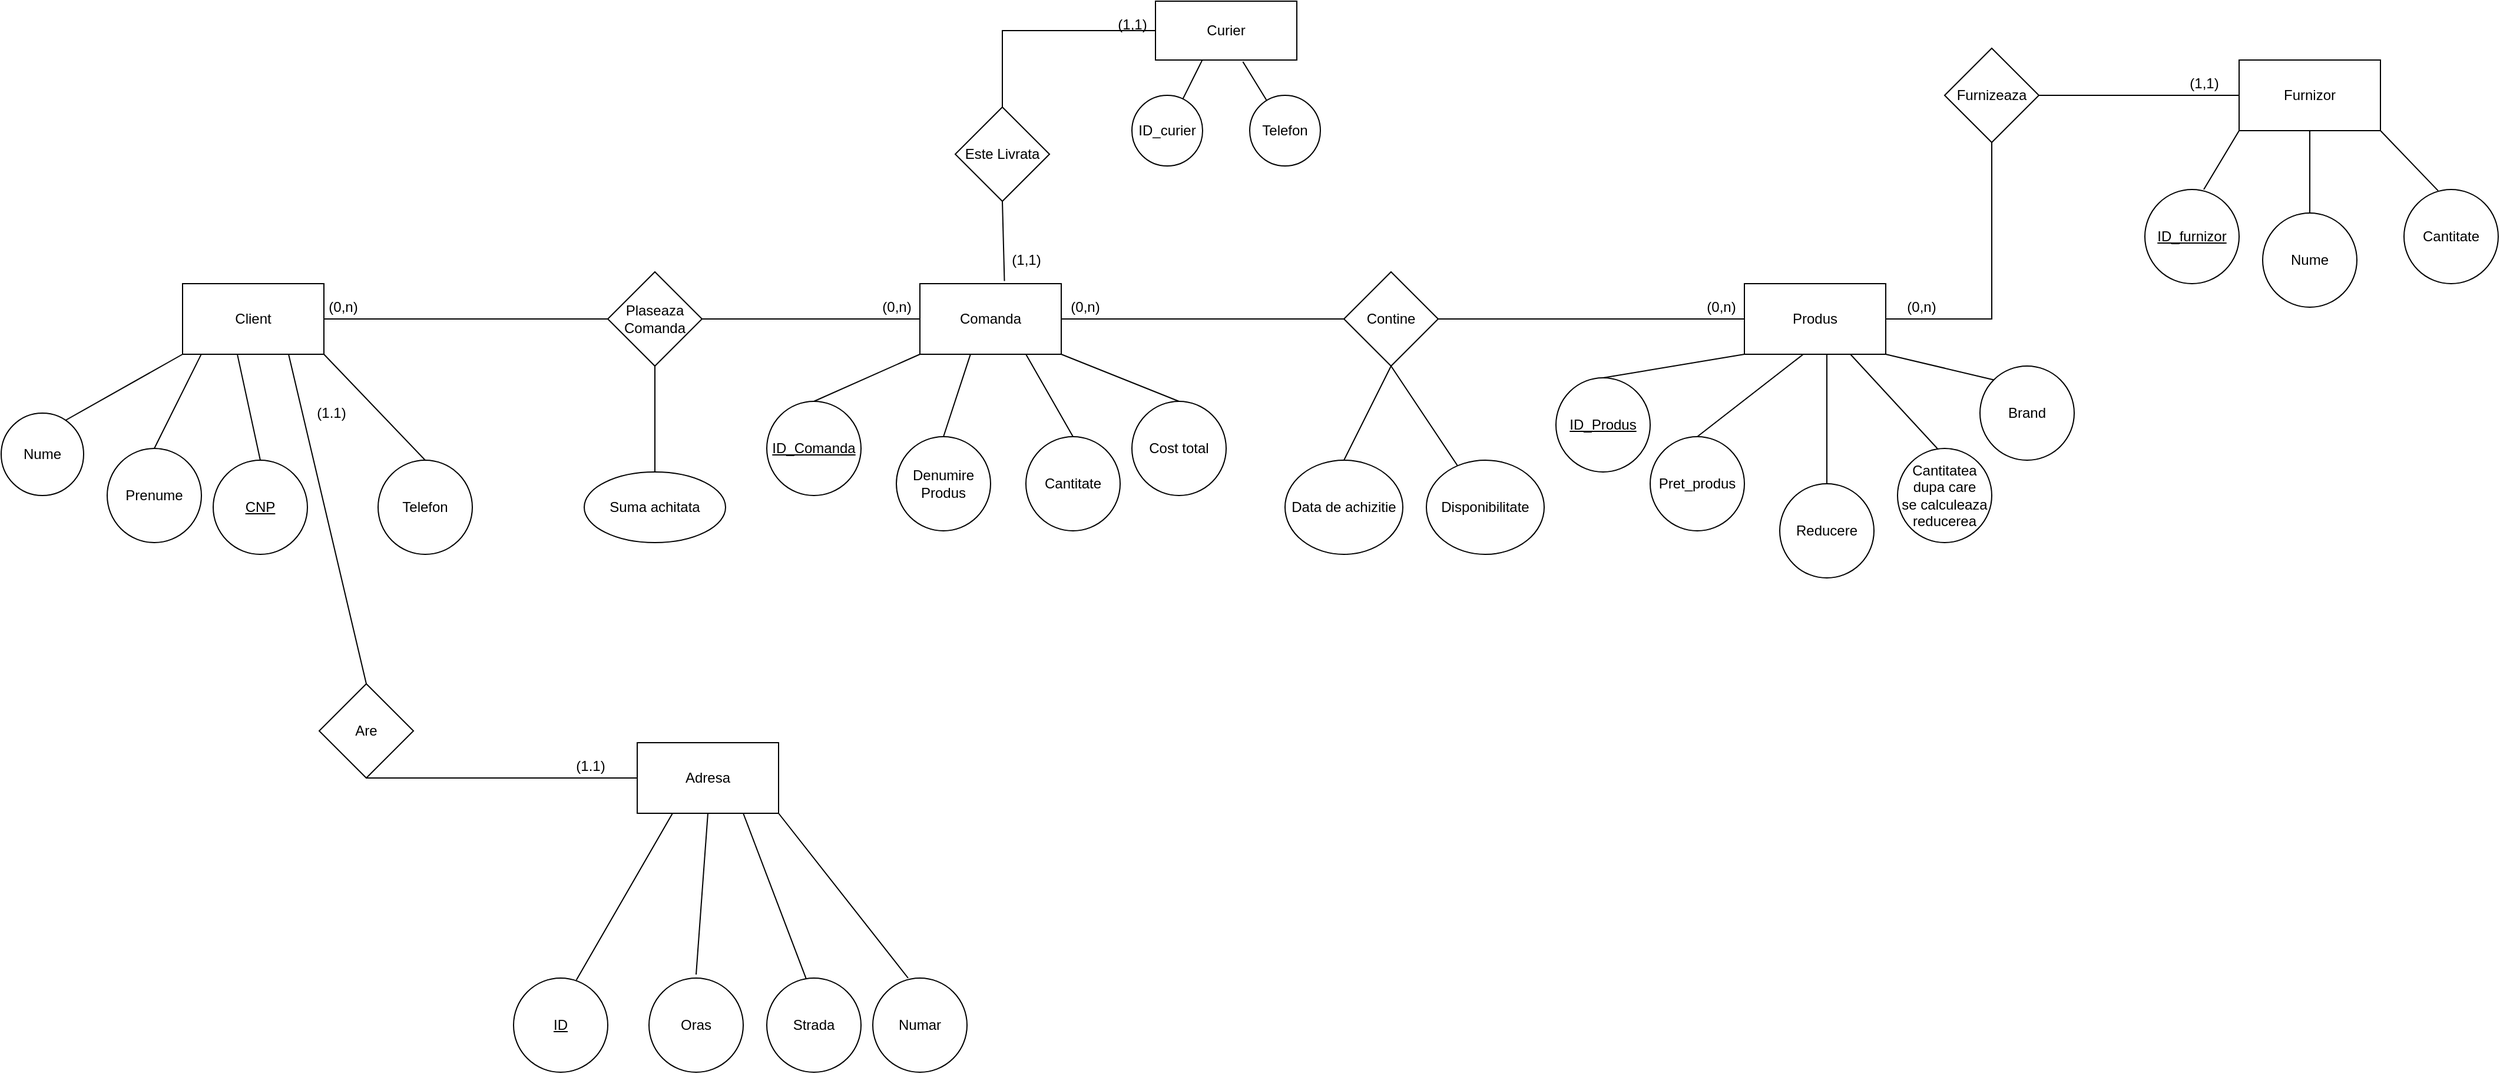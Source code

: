 <mxfile version="15.9.4" type="device"><diagram id="T-nHLScvhgftjkw42L9k" name="Page-1"><mxGraphModel dx="2145" dy="587" grid="1" gridSize="10" guides="1" tooltips="1" connect="1" arrows="1" fold="1" page="1" pageScale="1" pageWidth="1169" pageHeight="1654" math="0" shadow="0"><root><mxCell id="0"/><mxCell id="1" parent="0"/><mxCell id="RXvz0iFONWIlw3s_YX0Y-1" value="Client" style="rounded=0;whiteSpace=wrap;html=1;" parent="1" vertex="1"><mxGeometry x="-986" y="250" width="120" height="60" as="geometry"/></mxCell><mxCell id="RXvz0iFONWIlw3s_YX0Y-3" value="" style="endArrow=none;html=1;rounded=0;entryX=0;entryY=1;entryDx=0;entryDy=0;" parent="1" target="RXvz0iFONWIlw3s_YX0Y-1" edge="1"><mxGeometry width="50" height="50" relative="1" as="geometry"><mxPoint x="-1110" y="380" as="sourcePoint"/><mxPoint x="-800" y="380" as="targetPoint"/></mxGeometry></mxCell><mxCell id="RXvz0iFONWIlw3s_YX0Y-4" value="Nume" style="ellipse;whiteSpace=wrap;html=1;aspect=fixed;" parent="1" vertex="1"><mxGeometry x="-1140" y="360" width="70" height="70" as="geometry"/></mxCell><mxCell id="RXvz0iFONWIlw3s_YX0Y-5" value="Prenume" style="ellipse;whiteSpace=wrap;html=1;aspect=fixed;" parent="1" vertex="1"><mxGeometry x="-1050" y="390" width="80" height="80" as="geometry"/></mxCell><mxCell id="RXvz0iFONWIlw3s_YX0Y-6" value="" style="endArrow=none;html=1;rounded=0;entryX=0.133;entryY=0.997;entryDx=0;entryDy=0;entryPerimeter=0;exitX=0.5;exitY=0;exitDx=0;exitDy=0;" parent="1" source="RXvz0iFONWIlw3s_YX0Y-5" target="RXvz0iFONWIlw3s_YX0Y-1" edge="1"><mxGeometry width="50" height="50" relative="1" as="geometry"><mxPoint x="-850" y="430" as="sourcePoint"/><mxPoint x="-800" y="380" as="targetPoint"/></mxGeometry></mxCell><mxCell id="RXvz0iFONWIlw3s_YX0Y-7" value="" style="endArrow=none;html=1;rounded=0;entryX=0.387;entryY=0.997;entryDx=0;entryDy=0;entryPerimeter=0;" parent="1" target="RXvz0iFONWIlw3s_YX0Y-1" edge="1"><mxGeometry width="50" height="50" relative="1" as="geometry"><mxPoint x="-920" y="400" as="sourcePoint"/><mxPoint x="-800" y="380" as="targetPoint"/></mxGeometry></mxCell><mxCell id="RXvz0iFONWIlw3s_YX0Y-8" value="&lt;u&gt;CNP&lt;/u&gt;" style="ellipse;whiteSpace=wrap;html=1;aspect=fixed;" parent="1" vertex="1"><mxGeometry x="-960" y="400" width="80" height="80" as="geometry"/></mxCell><mxCell id="RXvz0iFONWIlw3s_YX0Y-11" value="Telefon" style="ellipse;whiteSpace=wrap;html=1;aspect=fixed;" parent="1" vertex="1"><mxGeometry x="-820" y="400" width="80" height="80" as="geometry"/></mxCell><mxCell id="RXvz0iFONWIlw3s_YX0Y-12" value="" style="endArrow=none;html=1;rounded=0;entryX=1;entryY=1;entryDx=0;entryDy=0;exitX=0.5;exitY=0;exitDx=0;exitDy=0;" parent="1" source="RXvz0iFONWIlw3s_YX0Y-11" target="RXvz0iFONWIlw3s_YX0Y-1" edge="1"><mxGeometry width="50" height="50" relative="1" as="geometry"><mxPoint x="-700" y="430" as="sourcePoint"/><mxPoint x="-650" y="380" as="targetPoint"/></mxGeometry></mxCell><mxCell id="59PxVOADyfkLFzRVjyVY-1" value="Plaseaza&lt;br&gt;Comanda" style="rhombus;whiteSpace=wrap;html=1;" parent="1" vertex="1"><mxGeometry x="-625" y="240" width="80" height="80" as="geometry"/></mxCell><mxCell id="59PxVOADyfkLFzRVjyVY-2" value="" style="endArrow=none;html=1;rounded=0;entryX=1;entryY=0.5;entryDx=0;entryDy=0;" parent="1" source="59PxVOADyfkLFzRVjyVY-1" target="RXvz0iFONWIlw3s_YX0Y-1" edge="1"><mxGeometry width="50" height="50" relative="1" as="geometry"><mxPoint x="-550" y="360" as="sourcePoint"/><mxPoint x="-500" y="310" as="targetPoint"/></mxGeometry></mxCell><mxCell id="59PxVOADyfkLFzRVjyVY-3" value="(0,n)" style="text;html=1;align=center;verticalAlign=middle;resizable=0;points=[];autosize=1;strokeColor=none;fillColor=none;" parent="1" vertex="1"><mxGeometry x="-870" y="260" width="40" height="20" as="geometry"/></mxCell><mxCell id="59PxVOADyfkLFzRVjyVY-4" value="" style="endArrow=none;html=1;rounded=0;entryX=1;entryY=0.5;entryDx=0;entryDy=0;exitX=0;exitY=0.5;exitDx=0;exitDy=0;" parent="1" source="59PxVOADyfkLFzRVjyVY-5" target="59PxVOADyfkLFzRVjyVY-1" edge="1"><mxGeometry width="50" height="50" relative="1" as="geometry"><mxPoint x="-420" y="280" as="sourcePoint"/><mxPoint x="-500" y="300" as="targetPoint"/></mxGeometry></mxCell><mxCell id="59PxVOADyfkLFzRVjyVY-5" value="Comanda" style="rounded=0;whiteSpace=wrap;html=1;" parent="1" vertex="1"><mxGeometry x="-360" y="250" width="120" height="60" as="geometry"/></mxCell><mxCell id="59PxVOADyfkLFzRVjyVY-6" value="(0,n)" style="text;html=1;align=center;verticalAlign=middle;resizable=0;points=[];autosize=1;strokeColor=none;fillColor=none;" parent="1" vertex="1"><mxGeometry x="-400" y="260" width="40" height="20" as="geometry"/></mxCell><mxCell id="59PxVOADyfkLFzRVjyVY-7" value="&lt;u&gt;ID_Comanda&lt;/u&gt;" style="ellipse;whiteSpace=wrap;html=1;aspect=fixed;" parent="1" vertex="1"><mxGeometry x="-490" y="350" width="80" height="80" as="geometry"/></mxCell><mxCell id="59PxVOADyfkLFzRVjyVY-8" value="" style="endArrow=none;html=1;rounded=0;entryX=0;entryY=1;entryDx=0;entryDy=0;exitX=0.5;exitY=0;exitDx=0;exitDy=0;" parent="1" source="59PxVOADyfkLFzRVjyVY-7" target="59PxVOADyfkLFzRVjyVY-5" edge="1"><mxGeometry width="50" height="50" relative="1" as="geometry"><mxPoint x="-550" y="350" as="sourcePoint"/><mxPoint x="-500" y="300" as="targetPoint"/></mxGeometry></mxCell><mxCell id="59PxVOADyfkLFzRVjyVY-9" value="Denumire&lt;br&gt;Produs" style="ellipse;whiteSpace=wrap;html=1;aspect=fixed;" parent="1" vertex="1"><mxGeometry x="-380" y="380" width="80" height="80" as="geometry"/></mxCell><mxCell id="59PxVOADyfkLFzRVjyVY-10" value="" style="endArrow=none;html=1;rounded=0;entryX=0.358;entryY=0.999;entryDx=0;entryDy=0;entryPerimeter=0;" parent="1" target="59PxVOADyfkLFzRVjyVY-5" edge="1"><mxGeometry width="50" height="50" relative="1" as="geometry"><mxPoint x="-340" y="380" as="sourcePoint"/><mxPoint x="-500" y="290" as="targetPoint"/></mxGeometry></mxCell><mxCell id="59PxVOADyfkLFzRVjyVY-11" value="Cantitate" style="ellipse;whiteSpace=wrap;html=1;aspect=fixed;" parent="1" vertex="1"><mxGeometry x="-270" y="380" width="80" height="80" as="geometry"/></mxCell><mxCell id="59PxVOADyfkLFzRVjyVY-12" value="" style="endArrow=none;html=1;rounded=0;entryX=0.75;entryY=1;entryDx=0;entryDy=0;exitX=0.5;exitY=0;exitDx=0;exitDy=0;" parent="1" source="59PxVOADyfkLFzRVjyVY-11" target="59PxVOADyfkLFzRVjyVY-5" edge="1"><mxGeometry width="50" height="50" relative="1" as="geometry"><mxPoint x="-550" y="340" as="sourcePoint"/><mxPoint x="-500" y="290" as="targetPoint"/></mxGeometry></mxCell><mxCell id="1Xeejc6LUMgVNZiLQvCm-1" value="Cost total" style="ellipse;whiteSpace=wrap;html=1;aspect=fixed;" parent="1" vertex="1"><mxGeometry x="-180" y="350" width="80" height="80" as="geometry"/></mxCell><mxCell id="1Xeejc6LUMgVNZiLQvCm-2" value="" style="endArrow=none;html=1;rounded=0;entryX=0.5;entryY=0;entryDx=0;entryDy=0;exitX=1;exitY=1;exitDx=0;exitDy=0;" parent="1" source="59PxVOADyfkLFzRVjyVY-5" target="1Xeejc6LUMgVNZiLQvCm-1" edge="1"><mxGeometry width="50" height="50" relative="1" as="geometry"><mxPoint x="-380" y="330" as="sourcePoint"/><mxPoint x="-330" y="280" as="targetPoint"/></mxGeometry></mxCell><mxCell id="1Xeejc6LUMgVNZiLQvCm-3" value="Produs" style="rounded=0;whiteSpace=wrap;html=1;" parent="1" vertex="1"><mxGeometry x="340" y="250" width="120" height="60" as="geometry"/></mxCell><mxCell id="1Xeejc6LUMgVNZiLQvCm-4" value="Contine" style="rhombus;whiteSpace=wrap;html=1;" parent="1" vertex="1"><mxGeometry y="240" width="80" height="80" as="geometry"/></mxCell><mxCell id="1Xeejc6LUMgVNZiLQvCm-5" value="" style="endArrow=none;html=1;rounded=0;exitX=1;exitY=0.5;exitDx=0;exitDy=0;entryX=0;entryY=0.5;entryDx=0;entryDy=0;" parent="1" source="59PxVOADyfkLFzRVjyVY-5" target="1Xeejc6LUMgVNZiLQvCm-4" edge="1"><mxGeometry width="50" height="50" relative="1" as="geometry"><mxPoint x="-40" y="330" as="sourcePoint"/><mxPoint x="-40" y="280" as="targetPoint"/></mxGeometry></mxCell><mxCell id="1Xeejc6LUMgVNZiLQvCm-6" value="" style="endArrow=none;html=1;rounded=0;entryX=0;entryY=0.5;entryDx=0;entryDy=0;exitX=1;exitY=0.5;exitDx=0;exitDy=0;" parent="1" source="1Xeejc6LUMgVNZiLQvCm-4" target="1Xeejc6LUMgVNZiLQvCm-3" edge="1"><mxGeometry width="50" height="50" relative="1" as="geometry"><mxPoint x="190" y="280" as="sourcePoint"/><mxPoint x="430" y="300" as="targetPoint"/></mxGeometry></mxCell><mxCell id="1Xeejc6LUMgVNZiLQvCm-7" value="(0,n)" style="text;html=1;align=center;verticalAlign=middle;resizable=0;points=[];autosize=1;strokeColor=none;fillColor=none;" parent="1" vertex="1"><mxGeometry x="-240" y="260" width="40" height="20" as="geometry"/></mxCell><mxCell id="1Xeejc6LUMgVNZiLQvCm-8" value="(0,n)" style="text;html=1;align=center;verticalAlign=middle;resizable=0;points=[];autosize=1;strokeColor=none;fillColor=none;" parent="1" vertex="1"><mxGeometry x="300" y="260" width="40" height="20" as="geometry"/></mxCell><mxCell id="1Xeejc6LUMgVNZiLQvCm-10" value="&lt;u&gt;ID_Produs&lt;/u&gt;" style="ellipse;whiteSpace=wrap;html=1;aspect=fixed;" parent="1" vertex="1"><mxGeometry x="180" y="330" width="80" height="80" as="geometry"/></mxCell><mxCell id="1Xeejc6LUMgVNZiLQvCm-11" value="Pret_produs" style="ellipse;whiteSpace=wrap;html=1;aspect=fixed;" parent="1" vertex="1"><mxGeometry x="260" y="380" width="80" height="80" as="geometry"/></mxCell><mxCell id="1Xeejc6LUMgVNZiLQvCm-12" value="Reducere" style="ellipse;whiteSpace=wrap;html=1;aspect=fixed;" parent="1" vertex="1"><mxGeometry x="370" y="420" width="80" height="80" as="geometry"/></mxCell><mxCell id="1Xeejc6LUMgVNZiLQvCm-13" value="" style="endArrow=none;html=1;rounded=0;entryX=0;entryY=1;entryDx=0;entryDy=0;exitX=0.5;exitY=0;exitDx=0;exitDy=0;" parent="1" source="1Xeejc6LUMgVNZiLQvCm-10" target="1Xeejc6LUMgVNZiLQvCm-3" edge="1"><mxGeometry width="50" height="50" relative="1" as="geometry"><mxPoint x="160" y="330" as="sourcePoint"/><mxPoint x="210" y="280" as="targetPoint"/></mxGeometry></mxCell><mxCell id="1Xeejc6LUMgVNZiLQvCm-14" value="" style="endArrow=none;html=1;rounded=0;exitX=0.5;exitY=0;exitDx=0;exitDy=0;" parent="1" source="1Xeejc6LUMgVNZiLQvCm-11" edge="1"><mxGeometry width="50" height="50" relative="1" as="geometry"><mxPoint x="160" y="330" as="sourcePoint"/><mxPoint x="390" y="310" as="targetPoint"/></mxGeometry></mxCell><mxCell id="1Xeejc6LUMgVNZiLQvCm-15" value="" style="endArrow=none;html=1;rounded=0;exitX=0.5;exitY=0;exitDx=0;exitDy=0;" parent="1" source="1Xeejc6LUMgVNZiLQvCm-12" edge="1"><mxGeometry width="50" height="50" relative="1" as="geometry"><mxPoint x="160" y="330" as="sourcePoint"/><mxPoint x="410" y="310" as="targetPoint"/></mxGeometry></mxCell><mxCell id="1Xeejc6LUMgVNZiLQvCm-16" value="Cantitatea&lt;br&gt;dupa care&lt;br&gt;se calculeaza&lt;br&gt;reducerea" style="ellipse;whiteSpace=wrap;html=1;aspect=fixed;" parent="1" vertex="1"><mxGeometry x="470" y="390" width="80" height="80" as="geometry"/></mxCell><mxCell id="1Xeejc6LUMgVNZiLQvCm-17" value="" style="endArrow=none;html=1;rounded=0;entryX=0.422;entryY=0;entryDx=0;entryDy=0;entryPerimeter=0;exitX=0.75;exitY=1;exitDx=0;exitDy=0;" parent="1" source="1Xeejc6LUMgVNZiLQvCm-3" target="1Xeejc6LUMgVNZiLQvCm-16" edge="1"><mxGeometry width="50" height="50" relative="1" as="geometry"><mxPoint x="440" y="310" as="sourcePoint"/><mxPoint x="430" y="260" as="targetPoint"/></mxGeometry></mxCell><mxCell id="1Xeejc6LUMgVNZiLQvCm-18" value="" style="endArrow=none;html=1;rounded=0;entryX=0;entryY=0;entryDx=0;entryDy=0;" parent="1" target="1Xeejc6LUMgVNZiLQvCm-19" edge="1"><mxGeometry width="50" height="50" relative="1" as="geometry"><mxPoint x="460" y="310" as="sourcePoint"/><mxPoint x="670" y="360" as="targetPoint"/></mxGeometry></mxCell><mxCell id="1Xeejc6LUMgVNZiLQvCm-19" value="Brand" style="ellipse;whiteSpace=wrap;html=1;aspect=fixed;" parent="1" vertex="1"><mxGeometry x="540" y="320" width="80" height="80" as="geometry"/></mxCell><mxCell id="1Xeejc6LUMgVNZiLQvCm-24" value="Data de achizitie" style="ellipse;whiteSpace=wrap;html=1;" parent="1" vertex="1"><mxGeometry x="-50" y="400" width="100" height="80" as="geometry"/></mxCell><mxCell id="1Xeejc6LUMgVNZiLQvCm-25" value="" style="endArrow=none;html=1;rounded=0;entryX=0.5;entryY=1;entryDx=0;entryDy=0;exitX=0.5;exitY=0;exitDx=0;exitDy=0;" parent="1" source="1Xeejc6LUMgVNZiLQvCm-24" target="1Xeejc6LUMgVNZiLQvCm-4" edge="1"><mxGeometry width="50" height="50" relative="1" as="geometry"><mxPoint x="10" y="250" as="sourcePoint"/><mxPoint x="60" y="200" as="targetPoint"/></mxGeometry></mxCell><mxCell id="1Xeejc6LUMgVNZiLQvCm-28" value="" style="endArrow=none;html=1;rounded=0;entryX=0.5;entryY=0;entryDx=0;entryDy=0;exitX=0.5;exitY=1;exitDx=0;exitDy=0;" parent="1" source="1Xeejc6LUMgVNZiLQvCm-4" edge="1"><mxGeometry width="50" height="50" relative="1" as="geometry"><mxPoint x="460" y="310" as="sourcePoint"/><mxPoint x="120" y="440" as="targetPoint"/></mxGeometry></mxCell><mxCell id="OSeheZMdXNZXp69VpWHk-1" value="Suma achitata" style="ellipse;whiteSpace=wrap;html=1;" parent="1" vertex="1"><mxGeometry x="-645" y="410" width="120" height="60" as="geometry"/></mxCell><mxCell id="OSeheZMdXNZXp69VpWHk-3" value="" style="endArrow=none;html=1;rounded=0;entryX=0.5;entryY=1;entryDx=0;entryDy=0;exitX=0.5;exitY=0;exitDx=0;exitDy=0;" parent="1" source="OSeheZMdXNZXp69VpWHk-1" target="59PxVOADyfkLFzRVjyVY-1" edge="1"><mxGeometry width="50" height="50" relative="1" as="geometry"><mxPoint x="-140" y="320" as="sourcePoint"/><mxPoint x="-90" y="270" as="targetPoint"/></mxGeometry></mxCell><mxCell id="OSeheZMdXNZXp69VpWHk-4" value="Disponibilitate" style="ellipse;whiteSpace=wrap;html=1;" parent="1" vertex="1"><mxGeometry x="70" y="400" width="100" height="80" as="geometry"/></mxCell><mxCell id="Glsmj6zYAvs-yvxwhaRX-1" value="Adresa" style="rounded=0;whiteSpace=wrap;html=1;" parent="1" vertex="1"><mxGeometry x="-600" y="640" width="120" height="60" as="geometry"/></mxCell><mxCell id="Glsmj6zYAvs-yvxwhaRX-2" value="Are" style="rhombus;whiteSpace=wrap;html=1;" parent="1" vertex="1"><mxGeometry x="-870" y="590" width="80" height="80" as="geometry"/></mxCell><mxCell id="Glsmj6zYAvs-yvxwhaRX-11" value="" style="endArrow=none;html=1;rounded=0;exitX=0.25;exitY=1;exitDx=0;exitDy=0;entryX=1;entryY=0;entryDx=0;entryDy=0;" parent="1" source="Glsmj6zYAvs-yvxwhaRX-1" edge="1"><mxGeometry width="50" height="50" relative="1" as="geometry"><mxPoint x="-630" y="670" as="sourcePoint"/><mxPoint x="-651.716" y="841.716" as="targetPoint"/><Array as="points"/></mxGeometry></mxCell><mxCell id="Glsmj6zYAvs-yvxwhaRX-12" value="" style="endArrow=none;html=1;rounded=0;exitX=0.5;exitY=1;exitDx=0;exitDy=0;" parent="1" source="Glsmj6zYAvs-yvxwhaRX-1" edge="1"><mxGeometry width="50" height="50" relative="1" as="geometry"><mxPoint x="-555" y="670" as="sourcePoint"/><mxPoint x="-550" y="837" as="targetPoint"/><Array as="points"/></mxGeometry></mxCell><mxCell id="Glsmj6zYAvs-yvxwhaRX-13" value="" style="endArrow=none;html=1;rounded=0;exitX=0.75;exitY=1;exitDx=0;exitDy=0;" parent="1" source="Glsmj6zYAvs-yvxwhaRX-1" edge="1"><mxGeometry width="50" height="50" relative="1" as="geometry"><mxPoint x="-610" y="690" as="sourcePoint"/><mxPoint x="-456.576" y="840.544" as="targetPoint"/><Array as="points"/></mxGeometry></mxCell><mxCell id="Glsmj6zYAvs-yvxwhaRX-14" value="" style="endArrow=none;html=1;rounded=0;entryX=0.75;entryY=1;entryDx=0;entryDy=0;exitX=0.5;exitY=0;exitDx=0;exitDy=0;" parent="1" source="Glsmj6zYAvs-yvxwhaRX-2" target="RXvz0iFONWIlw3s_YX0Y-1" edge="1"><mxGeometry width="50" height="50" relative="1" as="geometry"><mxPoint x="-590" y="540" as="sourcePoint"/><mxPoint x="-540" y="490" as="targetPoint"/></mxGeometry></mxCell><mxCell id="Glsmj6zYAvs-yvxwhaRX-15" value="" style="endArrow=none;html=1;rounded=0;exitX=0.5;exitY=1;exitDx=0;exitDy=0;entryX=0;entryY=0.5;entryDx=0;entryDy=0;" parent="1" source="Glsmj6zYAvs-yvxwhaRX-2" target="Glsmj6zYAvs-yvxwhaRX-1" edge="1"><mxGeometry width="50" height="50" relative="1" as="geometry"><mxPoint x="-590" y="540" as="sourcePoint"/><mxPoint x="-540" y="490" as="targetPoint"/></mxGeometry></mxCell><mxCell id="Glsmj6zYAvs-yvxwhaRX-16" value="(1.1)" style="text;html=1;align=center;verticalAlign=middle;resizable=0;points=[];autosize=1;strokeColor=none;fillColor=none;" parent="1" vertex="1"><mxGeometry x="-880" y="350" width="40" height="20" as="geometry"/></mxCell><mxCell id="TzHdpgu1y4lAWrunHkgd-3" value="" style="endArrow=none;html=1;rounded=0;exitX=1;exitY=1;exitDx=0;exitDy=0;" parent="1" source="Glsmj6zYAvs-yvxwhaRX-1" edge="1"><mxGeometry width="50" height="50" relative="1" as="geometry"><mxPoint x="-350" y="690.88" as="sourcePoint"/><mxPoint x="-370" y="840" as="targetPoint"/><Array as="points"/></mxGeometry></mxCell><mxCell id="TzHdpgu1y4lAWrunHkgd-4" value="(1.1)" style="text;html=1;align=center;verticalAlign=middle;resizable=0;points=[];autosize=1;strokeColor=none;fillColor=none;" parent="1" vertex="1"><mxGeometry x="-660" y="650" width="40" height="20" as="geometry"/></mxCell><mxCell id="TzHdpgu1y4lAWrunHkgd-5" value="Furnizor" style="whiteSpace=wrap;html=1;" parent="1" vertex="1"><mxGeometry x="760" y="60" width="120" height="60" as="geometry"/></mxCell><mxCell id="TzHdpgu1y4lAWrunHkgd-6" value="Furnizeaza" style="rhombus;whiteSpace=wrap;html=1;" parent="1" vertex="1"><mxGeometry x="510" y="50" width="80" height="80" as="geometry"/></mxCell><mxCell id="TzHdpgu1y4lAWrunHkgd-7" value="" style="endArrow=none;html=1;rounded=0;entryX=0;entryY=0.5;entryDx=0;entryDy=0;" parent="1" target="TzHdpgu1y4lAWrunHkgd-5" edge="1"><mxGeometry width="50" height="50" relative="1" as="geometry"><mxPoint x="590" y="90" as="sourcePoint"/><mxPoint x="450" y="30" as="targetPoint"/></mxGeometry></mxCell><mxCell id="TzHdpgu1y4lAWrunHkgd-9" value="" style="endArrow=none;html=1;rounded=0;entryX=0.5;entryY=1;entryDx=0;entryDy=0;exitX=1;exitY=0.5;exitDx=0;exitDy=0;" parent="1" source="1Xeejc6LUMgVNZiLQvCm-3" target="TzHdpgu1y4lAWrunHkgd-6" edge="1"><mxGeometry width="50" height="50" relative="1" as="geometry"><mxPoint x="550" y="280" as="sourcePoint"/><mxPoint x="450" y="30" as="targetPoint"/><Array as="points"><mxPoint x="550" y="280"/></Array></mxGeometry></mxCell><mxCell id="TzHdpgu1y4lAWrunHkgd-10" value="&lt;u&gt;ID_furnizor&lt;/u&gt;" style="ellipse;whiteSpace=wrap;html=1;aspect=fixed;" parent="1" vertex="1"><mxGeometry x="680" y="170" width="80" height="80" as="geometry"/></mxCell><mxCell id="TzHdpgu1y4lAWrunHkgd-11" value="Cantitate" style="ellipse;whiteSpace=wrap;html=1;aspect=fixed;" parent="1" vertex="1"><mxGeometry x="900" y="170" width="80" height="80" as="geometry"/></mxCell><mxCell id="TzHdpgu1y4lAWrunHkgd-12" value="Nume" style="ellipse;whiteSpace=wrap;html=1;aspect=fixed;" parent="1" vertex="1"><mxGeometry x="780" y="190" width="80" height="80" as="geometry"/></mxCell><mxCell id="ZcZ2Y83X0Tl4FpXfk0bU-1" value="(0,n)" style="text;html=1;align=center;verticalAlign=middle;resizable=0;points=[];autosize=1;strokeColor=none;fillColor=none;" parent="1" vertex="1"><mxGeometry x="470" y="260" width="40" height="20" as="geometry"/></mxCell><mxCell id="ZcZ2Y83X0Tl4FpXfk0bU-2" value="(1,1)" style="text;html=1;align=center;verticalAlign=middle;resizable=0;points=[];autosize=1;strokeColor=none;fillColor=none;" parent="1" vertex="1"><mxGeometry x="710" y="70" width="40" height="20" as="geometry"/></mxCell><mxCell id="ZcZ2Y83X0Tl4FpXfk0bU-3" value="" style="endArrow=none;html=1;rounded=0;entryX=0;entryY=1;entryDx=0;entryDy=0;" parent="1" target="TzHdpgu1y4lAWrunHkgd-5" edge="1"><mxGeometry width="50" height="50" relative="1" as="geometry"><mxPoint x="730" y="170" as="sourcePoint"/><mxPoint x="730" y="80" as="targetPoint"/></mxGeometry></mxCell><mxCell id="ZcZ2Y83X0Tl4FpXfk0bU-4" value="" style="endArrow=none;html=1;rounded=0;entryX=0.5;entryY=1;entryDx=0;entryDy=0;exitX=0.5;exitY=0;exitDx=0;exitDy=0;" parent="1" source="TzHdpgu1y4lAWrunHkgd-12" target="TzHdpgu1y4lAWrunHkgd-5" edge="1"><mxGeometry width="50" height="50" relative="1" as="geometry"><mxPoint x="680" y="130" as="sourcePoint"/><mxPoint x="730" y="80" as="targetPoint"/></mxGeometry></mxCell><mxCell id="ZcZ2Y83X0Tl4FpXfk0bU-5" value="" style="endArrow=none;html=1;rounded=0;entryX=1;entryY=1;entryDx=0;entryDy=0;exitX=0.362;exitY=0.013;exitDx=0;exitDy=0;exitPerimeter=0;" parent="1" source="TzHdpgu1y4lAWrunHkgd-11" target="TzHdpgu1y4lAWrunHkgd-5" edge="1"><mxGeometry width="50" height="50" relative="1" as="geometry"><mxPoint x="680" y="130" as="sourcePoint"/><mxPoint x="730" y="80" as="targetPoint"/></mxGeometry></mxCell><mxCell id="ZcZ2Y83X0Tl4FpXfk0bU-6" value="&lt;u&gt;ID&lt;/u&gt;" style="ellipse;whiteSpace=wrap;html=1;aspect=fixed;" parent="1" vertex="1"><mxGeometry x="-705" y="840" width="80" height="80" as="geometry"/></mxCell><mxCell id="ZcZ2Y83X0Tl4FpXfk0bU-7" value="Strada" style="ellipse;whiteSpace=wrap;html=1;aspect=fixed;" parent="1" vertex="1"><mxGeometry x="-490" y="840" width="80" height="80" as="geometry"/></mxCell><mxCell id="ZcZ2Y83X0Tl4FpXfk0bU-8" value="Oras" style="ellipse;whiteSpace=wrap;html=1;aspect=fixed;" parent="1" vertex="1"><mxGeometry x="-590" y="840" width="80" height="80" as="geometry"/></mxCell><mxCell id="ZcZ2Y83X0Tl4FpXfk0bU-10" value="Numar" style="ellipse;whiteSpace=wrap;html=1;aspect=fixed;" parent="1" vertex="1"><mxGeometry x="-400" y="840" width="80" height="80" as="geometry"/></mxCell><mxCell id="cYyItaXYJbLJG1gv-cHh-1" value="Este Livrata" style="rhombus;whiteSpace=wrap;html=1;" vertex="1" parent="1"><mxGeometry x="-330" y="100" width="80" height="80" as="geometry"/></mxCell><mxCell id="cYyItaXYJbLJG1gv-cHh-2" value="" style="endArrow=none;html=1;rounded=0;entryX=0.5;entryY=1;entryDx=0;entryDy=0;exitX=0.598;exitY=-0.037;exitDx=0;exitDy=0;exitPerimeter=0;" edge="1" parent="1" source="59PxVOADyfkLFzRVjyVY-5" target="cYyItaXYJbLJG1gv-cHh-1"><mxGeometry width="50" height="50" relative="1" as="geometry"><mxPoint x="-570" y="160" as="sourcePoint"/><mxPoint x="-520" y="110" as="targetPoint"/></mxGeometry></mxCell><mxCell id="cYyItaXYJbLJG1gv-cHh-3" value="Curier" style="rounded=0;whiteSpace=wrap;html=1;" vertex="1" parent="1"><mxGeometry x="-160" y="10" width="120" height="50" as="geometry"/></mxCell><mxCell id="cYyItaXYJbLJG1gv-cHh-4" value="" style="endArrow=none;html=1;rounded=0;entryX=0.5;entryY=0;entryDx=0;entryDy=0;exitX=0;exitY=0.5;exitDx=0;exitDy=0;" edge="1" parent="1" source="cYyItaXYJbLJG1gv-cHh-3" target="cYyItaXYJbLJG1gv-cHh-1"><mxGeometry width="50" height="50" relative="1" as="geometry"><mxPoint x="-280" y="80" as="sourcePoint"/><mxPoint x="-100" y="110" as="targetPoint"/><Array as="points"><mxPoint x="-290" y="35"/><mxPoint x="-290" y="80"/></Array></mxGeometry></mxCell><mxCell id="cYyItaXYJbLJG1gv-cHh-5" value="Telefon" style="ellipse;whiteSpace=wrap;html=1;" vertex="1" parent="1"><mxGeometry x="-80" y="90" width="60" height="60" as="geometry"/></mxCell><mxCell id="cYyItaXYJbLJG1gv-cHh-6" value="ID_curier" style="ellipse;whiteSpace=wrap;html=1;" vertex="1" parent="1"><mxGeometry x="-180" y="90" width="60" height="60" as="geometry"/></mxCell><mxCell id="cYyItaXYJbLJG1gv-cHh-7" value="" style="endArrow=none;html=1;rounded=0;entryX=0.332;entryY=0.996;entryDx=0;entryDy=0;entryPerimeter=0;" edge="1" parent="1" source="cYyItaXYJbLJG1gv-cHh-6" target="cYyItaXYJbLJG1gv-cHh-3"><mxGeometry width="50" height="50" relative="1" as="geometry"><mxPoint x="-60" y="260" as="sourcePoint"/><mxPoint x="-10" y="210" as="targetPoint"/></mxGeometry></mxCell><mxCell id="cYyItaXYJbLJG1gv-cHh-8" value="" style="endArrow=none;html=1;rounded=0;entryX=0.618;entryY=1.028;entryDx=0;entryDy=0;entryPerimeter=0;" edge="1" parent="1" source="cYyItaXYJbLJG1gv-cHh-5" target="cYyItaXYJbLJG1gv-cHh-3"><mxGeometry width="50" height="50" relative="1" as="geometry"><mxPoint x="-126.945" y="102.99" as="sourcePoint"/><mxPoint x="-110.16" y="69.8" as="targetPoint"/></mxGeometry></mxCell><mxCell id="cYyItaXYJbLJG1gv-cHh-9" value="(1,1)" style="text;html=1;align=center;verticalAlign=middle;resizable=0;points=[];autosize=1;strokeColor=none;fillColor=none;" vertex="1" parent="1"><mxGeometry x="-200" y="20" width="40" height="20" as="geometry"/></mxCell><mxCell id="cYyItaXYJbLJG1gv-cHh-10" value="(1,1)" style="text;html=1;align=center;verticalAlign=middle;resizable=0;points=[];autosize=1;strokeColor=none;fillColor=none;" vertex="1" parent="1"><mxGeometry x="-290" y="220" width="40" height="20" as="geometry"/></mxCell></root></mxGraphModel></diagram></mxfile>